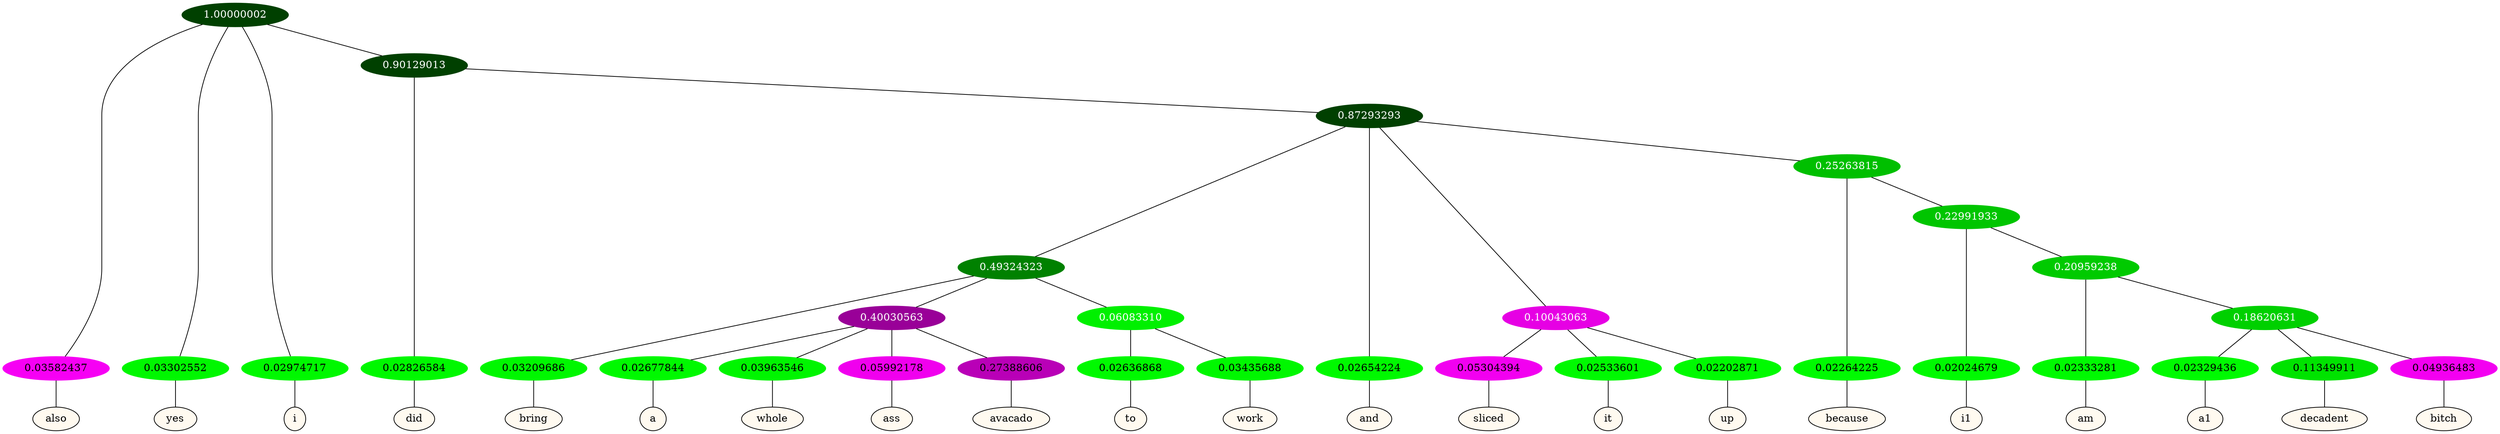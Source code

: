 graph {
	node [format=png height=0.15 nodesep=0.001 ordering=out overlap=prism overlap_scaling=0.01 ranksep=0.001 ratio=0.2 style=filled width=0.15]
	{
		rank=same
		a_w_1 [label=also color=black fillcolor=floralwhite style="filled,solid"]
		a_w_2 [label=yes color=black fillcolor=floralwhite style="filled,solid"]
		a_w_3 [label=i color=black fillcolor=floralwhite style="filled,solid"]
		a_w_5 [label=did color=black fillcolor=floralwhite style="filled,solid"]
		a_w_11 [label=bring color=black fillcolor=floralwhite style="filled,solid"]
		a_w_19 [label=a color=black fillcolor=floralwhite style="filled,solid"]
		a_w_20 [label=whole color=black fillcolor=floralwhite style="filled,solid"]
		a_w_21 [label=ass color=black fillcolor=floralwhite style="filled,solid"]
		a_w_22 [label=avacado color=black fillcolor=floralwhite style="filled,solid"]
		a_w_23 [label=to color=black fillcolor=floralwhite style="filled,solid"]
		a_w_24 [label=work color=black fillcolor=floralwhite style="filled,solid"]
		a_w_8 [label=and color=black fillcolor=floralwhite style="filled,solid"]
		a_w_14 [label=sliced color=black fillcolor=floralwhite style="filled,solid"]
		a_w_15 [label=it color=black fillcolor=floralwhite style="filled,solid"]
		a_w_16 [label=up color=black fillcolor=floralwhite style="filled,solid"]
		a_w_17 [label=because color=black fillcolor=floralwhite style="filled,solid"]
		a_w_25 [label=i1 color=black fillcolor=floralwhite style="filled,solid"]
		a_w_27 [label=am color=black fillcolor=floralwhite style="filled,solid"]
		a_w_29 [label=a1 color=black fillcolor=floralwhite style="filled,solid"]
		a_w_30 [label=decadent color=black fillcolor=floralwhite style="filled,solid"]
		a_w_31 [label=bitch color=black fillcolor=floralwhite style="filled,solid"]
	}
	a_n_1 -- a_w_1
	a_n_2 -- a_w_2
	a_n_3 -- a_w_3
	a_n_5 -- a_w_5
	a_n_11 -- a_w_11
	a_n_19 -- a_w_19
	a_n_20 -- a_w_20
	a_n_21 -- a_w_21
	a_n_22 -- a_w_22
	a_n_23 -- a_w_23
	a_n_24 -- a_w_24
	a_n_8 -- a_w_8
	a_n_14 -- a_w_14
	a_n_15 -- a_w_15
	a_n_16 -- a_w_16
	a_n_17 -- a_w_17
	a_n_25 -- a_w_25
	a_n_27 -- a_w_27
	a_n_29 -- a_w_29
	a_n_30 -- a_w_30
	a_n_31 -- a_w_31
	{
		rank=same
		a_n_1 [label=0.03582437 color="0.835 1.000 0.964" fontcolor=black]
		a_n_2 [label=0.03302552 color="0.334 1.000 0.967" fontcolor=black]
		a_n_3 [label=0.02974717 color="0.334 1.000 0.970" fontcolor=black]
		a_n_5 [label=0.02826584 color="0.334 1.000 0.972" fontcolor=black]
		a_n_11 [label=0.03209686 color="0.334 1.000 0.968" fontcolor=black]
		a_n_19 [label=0.02677844 color="0.334 1.000 0.973" fontcolor=black]
		a_n_20 [label=0.03963546 color="0.334 1.000 0.960" fontcolor=black]
		a_n_21 [label=0.05992178 color="0.835 1.000 0.940" fontcolor=black]
		a_n_22 [label=0.27388606 color="0.835 1.000 0.726" fontcolor=black]
		a_n_23 [label=0.02636868 color="0.334 1.000 0.974" fontcolor=black]
		a_n_24 [label=0.03435688 color="0.334 1.000 0.966" fontcolor=black]
		a_n_8 [label=0.02654224 color="0.334 1.000 0.973" fontcolor=black]
		a_n_14 [label=0.05304394 color="0.835 1.000 0.947" fontcolor=black]
		a_n_15 [label=0.02533601 color="0.334 1.000 0.975" fontcolor=black]
		a_n_16 [label=0.02202871 color="0.334 1.000 0.978" fontcolor=black]
		a_n_17 [label=0.02264225 color="0.334 1.000 0.977" fontcolor=black]
		a_n_25 [label=0.02024679 color="0.334 1.000 0.980" fontcolor=black]
		a_n_27 [label=0.02333281 color="0.334 1.000 0.977" fontcolor=black]
		a_n_29 [label=0.02329436 color="0.334 1.000 0.977" fontcolor=black]
		a_n_30 [label=0.11349911 color="0.334 1.000 0.887" fontcolor=black]
		a_n_31 [label=0.04936483 color="0.835 1.000 0.951" fontcolor=black]
	}
	a_n_0 [label=1.00000002 color="0.334 1.000 0.250" fontcolor=grey99]
	a_n_0 -- a_n_1
	a_n_0 -- a_n_2
	a_n_0 -- a_n_3
	a_n_4 [label=0.90129013 color="0.334 1.000 0.250" fontcolor=grey99]
	a_n_0 -- a_n_4
	a_n_4 -- a_n_5
	a_n_6 [label=0.87293293 color="0.334 1.000 0.250" fontcolor=grey99]
	a_n_4 -- a_n_6
	a_n_7 [label=0.49324323 color="0.334 1.000 0.507" fontcolor=grey99]
	a_n_6 -- a_n_7
	a_n_6 -- a_n_8
	a_n_9 [label=0.10043063 color="0.835 1.000 0.900" fontcolor=grey99]
	a_n_6 -- a_n_9
	a_n_10 [label=0.25263815 color="0.334 1.000 0.747" fontcolor=grey99]
	a_n_6 -- a_n_10
	a_n_7 -- a_n_11
	a_n_12 [label=0.40030563 color="0.835 1.000 0.600" fontcolor=grey99]
	a_n_7 -- a_n_12
	a_n_13 [label=0.06083310 color="0.334 1.000 0.939" fontcolor=grey99]
	a_n_7 -- a_n_13
	a_n_9 -- a_n_14
	a_n_9 -- a_n_15
	a_n_9 -- a_n_16
	a_n_10 -- a_n_17
	a_n_18 [label=0.22991933 color="0.334 1.000 0.770" fontcolor=grey99]
	a_n_10 -- a_n_18
	a_n_12 -- a_n_19
	a_n_12 -- a_n_20
	a_n_12 -- a_n_21
	a_n_12 -- a_n_22
	a_n_13 -- a_n_23
	a_n_13 -- a_n_24
	a_n_18 -- a_n_25
	a_n_26 [label=0.20959238 color="0.334 1.000 0.790" fontcolor=grey99]
	a_n_18 -- a_n_26
	a_n_26 -- a_n_27
	a_n_28 [label=0.18620631 color="0.334 1.000 0.814" fontcolor=grey99]
	a_n_26 -- a_n_28
	a_n_28 -- a_n_29
	a_n_28 -- a_n_30
	a_n_28 -- a_n_31
}
